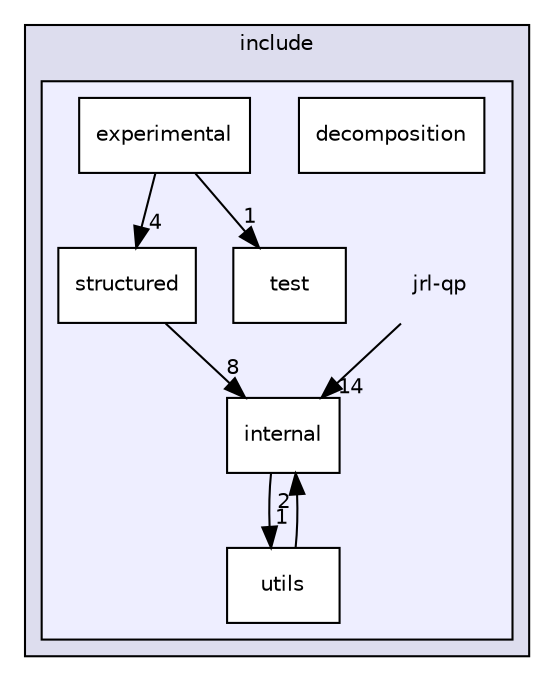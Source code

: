 digraph "include/jrl-qp" {
  compound=true
  node [ fontsize="10", fontname="Helvetica"];
  edge [ labelfontsize="10", labelfontname="Helvetica"];
  subgraph clusterdir_d44c64559bbebec7f509842c48db8b23 {
    graph [ bgcolor="#ddddee", pencolor="black", label="include" fontname="Helvetica", fontsize="10", URL="dir_d44c64559bbebec7f509842c48db8b23.html"]
  subgraph clusterdir_98f7936f085cf19cdf0ebc7927b0f05e {
    graph [ bgcolor="#eeeeff", pencolor="black", label="" URL="dir_98f7936f085cf19cdf0ebc7927b0f05e.html"];
    dir_98f7936f085cf19cdf0ebc7927b0f05e [shape=plaintext label="jrl-qp"];
  dir_94cec8ec405267c61c0577e12f478c50 [shape=box label="decomposition" fillcolor="white" style="filled" URL="dir_94cec8ec405267c61c0577e12f478c50.html"];
  dir_49c9cda5c07df36712bc188c48f3d0a4 [shape=box label="experimental" fillcolor="white" style="filled" URL="dir_49c9cda5c07df36712bc188c48f3d0a4.html"];
  dir_0c0370eeef4944a898a68d897a53cda4 [shape=box label="internal" fillcolor="white" style="filled" URL="dir_0c0370eeef4944a898a68d897a53cda4.html"];
  dir_b4a791bd487cf0f47958fc202c570eab [shape=box label="structured" fillcolor="white" style="filled" URL="dir_b4a791bd487cf0f47958fc202c570eab.html"];
  dir_bce3761f5705fc7212499374e6418948 [shape=box label="test" fillcolor="white" style="filled" URL="dir_bce3761f5705fc7212499374e6418948.html"];
  dir_8ae0bef1e7736cfe385d33155400a06c [shape=box label="utils" fillcolor="white" style="filled" URL="dir_8ae0bef1e7736cfe385d33155400a06c.html"];
  }
  }
  dir_b4a791bd487cf0f47958fc202c570eab->dir_0c0370eeef4944a898a68d897a53cda4 [headlabel="8", labeldistance=1.5 headhref="dir_000005_000004.html"];
  dir_8ae0bef1e7736cfe385d33155400a06c->dir_0c0370eeef4944a898a68d897a53cda4 [headlabel="2", labeldistance=1.5 headhref="dir_000007_000004.html"];
  dir_0c0370eeef4944a898a68d897a53cda4->dir_8ae0bef1e7736cfe385d33155400a06c [headlabel="1", labeldistance=1.5 headhref="dir_000004_000007.html"];
  dir_98f7936f085cf19cdf0ebc7927b0f05e->dir_0c0370eeef4944a898a68d897a53cda4 [headlabel="14", labeldistance=1.5 headhref="dir_000001_000004.html"];
  dir_49c9cda5c07df36712bc188c48f3d0a4->dir_b4a791bd487cf0f47958fc202c570eab [headlabel="4", labeldistance=1.5 headhref="dir_000003_000005.html"];
  dir_49c9cda5c07df36712bc188c48f3d0a4->dir_bce3761f5705fc7212499374e6418948 [headlabel="1", labeldistance=1.5 headhref="dir_000003_000006.html"];
}
